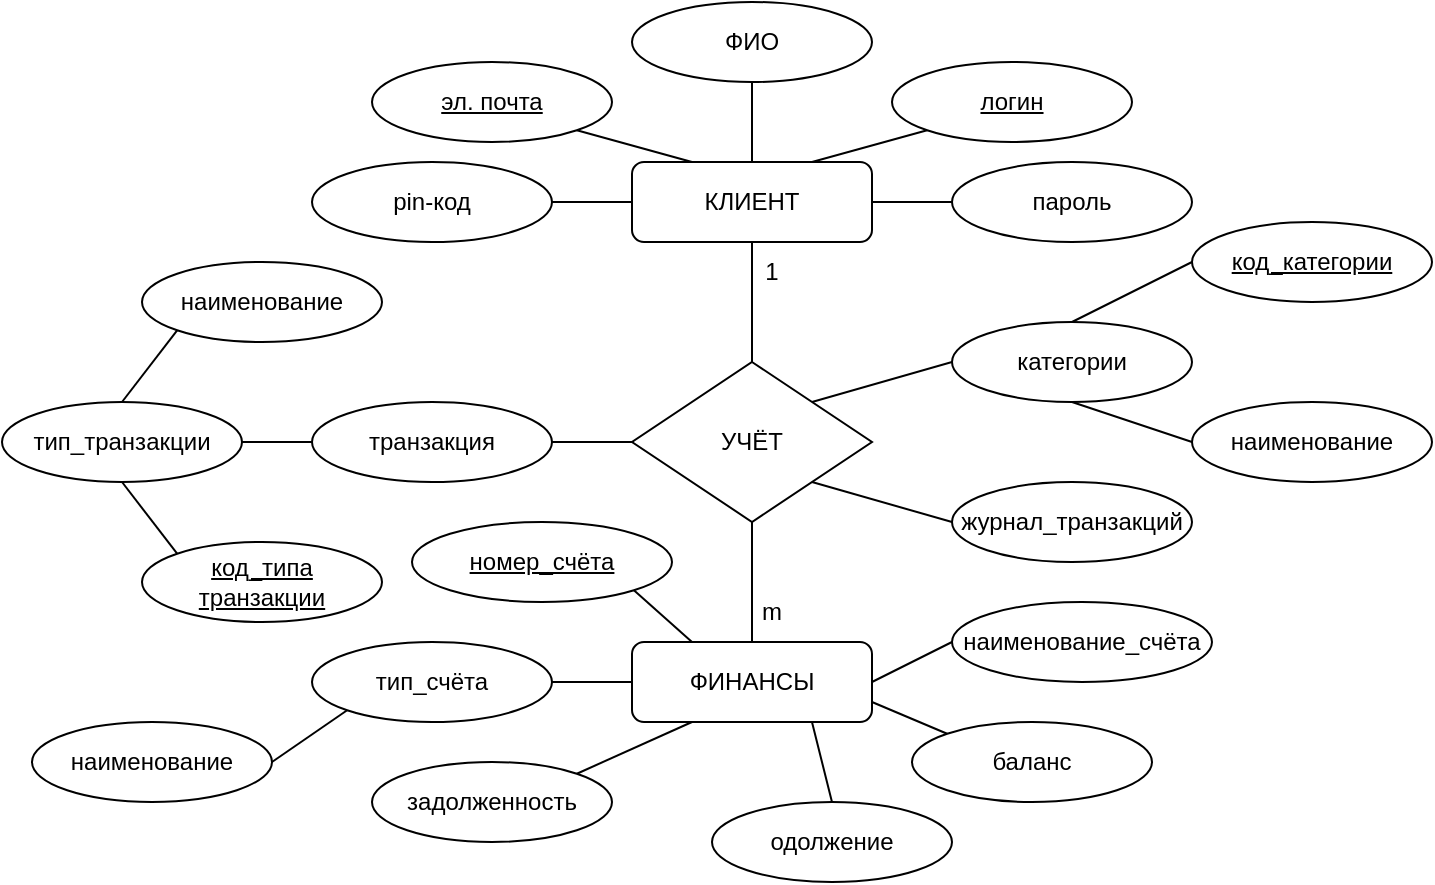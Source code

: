 <mxfile version="22.0.4" type="device">
  <diagram name="Страница — 1" id="ZCq6h6P0zEXbTGPvVUHU">
    <mxGraphModel dx="2117" dy="1737" grid="1" gridSize="10" guides="1" tooltips="1" connect="1" arrows="1" fold="1" page="1" pageScale="1" pageWidth="827" pageHeight="1169" math="0" shadow="0">
      <root>
        <mxCell id="0" />
        <mxCell id="1" parent="0" />
        <mxCell id="e3u21Hywk7B6BTD9VeC_-1" value="КЛИЕНТ" style="rounded=1;whiteSpace=wrap;html=1;" vertex="1" parent="1">
          <mxGeometry x="200" y="40" width="120" height="40" as="geometry" />
        </mxCell>
        <mxCell id="e3u21Hywk7B6BTD9VeC_-2" value="УЧЁТ" style="rhombus;whiteSpace=wrap;html=1;" vertex="1" parent="1">
          <mxGeometry x="200" y="140" width="120" height="80" as="geometry" />
        </mxCell>
        <mxCell id="e3u21Hywk7B6BTD9VeC_-3" value="ФИНАНСЫ" style="rounded=1;whiteSpace=wrap;html=1;" vertex="1" parent="1">
          <mxGeometry x="200" y="280" width="120" height="40" as="geometry" />
        </mxCell>
        <mxCell id="e3u21Hywk7B6BTD9VeC_-4" value="" style="endArrow=none;html=1;rounded=0;entryX=0.5;entryY=1;entryDx=0;entryDy=0;exitX=0.5;exitY=0;exitDx=0;exitDy=0;" edge="1" parent="1" source="e3u21Hywk7B6BTD9VeC_-2" target="e3u21Hywk7B6BTD9VeC_-1">
          <mxGeometry width="50" height="50" relative="1" as="geometry">
            <mxPoint x="180" y="150" as="sourcePoint" />
            <mxPoint x="230" y="100" as="targetPoint" />
          </mxGeometry>
        </mxCell>
        <mxCell id="e3u21Hywk7B6BTD9VeC_-5" value="" style="endArrow=none;html=1;rounded=0;exitX=0.5;exitY=1;exitDx=0;exitDy=0;entryX=0.5;entryY=0;entryDx=0;entryDy=0;" edge="1" parent="1" source="e3u21Hywk7B6BTD9VeC_-2" target="e3u21Hywk7B6BTD9VeC_-3">
          <mxGeometry width="50" height="50" relative="1" as="geometry">
            <mxPoint x="390" y="300" as="sourcePoint" />
            <mxPoint x="440" y="250" as="targetPoint" />
          </mxGeometry>
        </mxCell>
        <mxCell id="e3u21Hywk7B6BTD9VeC_-6" value="&lt;u&gt;логин&lt;/u&gt;" style="ellipse;whiteSpace=wrap;html=1;" vertex="1" parent="1">
          <mxGeometry x="330" y="-10" width="120" height="40" as="geometry" />
        </mxCell>
        <mxCell id="e3u21Hywk7B6BTD9VeC_-7" value="пароль" style="ellipse;whiteSpace=wrap;html=1;" vertex="1" parent="1">
          <mxGeometry x="360" y="40" width="120" height="40" as="geometry" />
        </mxCell>
        <mxCell id="e3u21Hywk7B6BTD9VeC_-8" value="ФИО" style="ellipse;whiteSpace=wrap;html=1;" vertex="1" parent="1">
          <mxGeometry x="200" y="-40" width="120" height="40" as="geometry" />
        </mxCell>
        <mxCell id="e3u21Hywk7B6BTD9VeC_-9" value="&lt;u&gt;эл. почта&lt;/u&gt;" style="ellipse;whiteSpace=wrap;html=1;" vertex="1" parent="1">
          <mxGeometry x="70" y="-10" width="120" height="40" as="geometry" />
        </mxCell>
        <mxCell id="e3u21Hywk7B6BTD9VeC_-10" value="pin-код" style="ellipse;whiteSpace=wrap;html=1;" vertex="1" parent="1">
          <mxGeometry x="40" y="40" width="120" height="40" as="geometry" />
        </mxCell>
        <mxCell id="e3u21Hywk7B6BTD9VeC_-11" value="" style="endArrow=none;html=1;rounded=0;entryX=0;entryY=0.5;entryDx=0;entryDy=0;exitX=1;exitY=0.5;exitDx=0;exitDy=0;" edge="1" parent="1" source="e3u21Hywk7B6BTD9VeC_-1" target="e3u21Hywk7B6BTD9VeC_-7">
          <mxGeometry width="50" height="50" relative="1" as="geometry">
            <mxPoint x="390" y="190" as="sourcePoint" />
            <mxPoint x="440" y="140" as="targetPoint" />
          </mxGeometry>
        </mxCell>
        <mxCell id="e3u21Hywk7B6BTD9VeC_-12" value="" style="endArrow=none;html=1;rounded=0;entryX=0;entryY=1;entryDx=0;entryDy=0;exitX=0.75;exitY=0;exitDx=0;exitDy=0;" edge="1" parent="1" source="e3u21Hywk7B6BTD9VeC_-1" target="e3u21Hywk7B6BTD9VeC_-6">
          <mxGeometry width="50" height="50" relative="1" as="geometry">
            <mxPoint x="390" y="190" as="sourcePoint" />
            <mxPoint x="440" y="140" as="targetPoint" />
          </mxGeometry>
        </mxCell>
        <mxCell id="e3u21Hywk7B6BTD9VeC_-13" value="" style="endArrow=none;html=1;rounded=0;exitX=0.5;exitY=1;exitDx=0;exitDy=0;entryX=0.5;entryY=0;entryDx=0;entryDy=0;" edge="1" parent="1" source="e3u21Hywk7B6BTD9VeC_-8" target="e3u21Hywk7B6BTD9VeC_-1">
          <mxGeometry width="50" height="50" relative="1" as="geometry">
            <mxPoint x="390" y="190" as="sourcePoint" />
            <mxPoint x="440" y="140" as="targetPoint" />
          </mxGeometry>
        </mxCell>
        <mxCell id="e3u21Hywk7B6BTD9VeC_-14" value="" style="endArrow=none;html=1;rounded=0;entryX=1;entryY=1;entryDx=0;entryDy=0;exitX=0.25;exitY=0;exitDx=0;exitDy=0;" edge="1" parent="1" source="e3u21Hywk7B6BTD9VeC_-1" target="e3u21Hywk7B6BTD9VeC_-9">
          <mxGeometry width="50" height="50" relative="1" as="geometry">
            <mxPoint x="390" y="190" as="sourcePoint" />
            <mxPoint x="440" y="140" as="targetPoint" />
          </mxGeometry>
        </mxCell>
        <mxCell id="e3u21Hywk7B6BTD9VeC_-15" value="" style="endArrow=none;html=1;rounded=0;exitX=1;exitY=0.5;exitDx=0;exitDy=0;entryX=0;entryY=0.5;entryDx=0;entryDy=0;" edge="1" parent="1" source="e3u21Hywk7B6BTD9VeC_-10" target="e3u21Hywk7B6BTD9VeC_-1">
          <mxGeometry width="50" height="50" relative="1" as="geometry">
            <mxPoint x="390" y="190" as="sourcePoint" />
            <mxPoint x="440" y="140" as="targetPoint" />
          </mxGeometry>
        </mxCell>
        <mxCell id="e3u21Hywk7B6BTD9VeC_-16" value="&lt;u&gt;номер_счёта&lt;/u&gt;" style="ellipse;whiteSpace=wrap;html=1;" vertex="1" parent="1">
          <mxGeometry x="90" y="220" width="130" height="40" as="geometry" />
        </mxCell>
        <mxCell id="e3u21Hywk7B6BTD9VeC_-17" value="наименование_счёта" style="ellipse;whiteSpace=wrap;html=1;" vertex="1" parent="1">
          <mxGeometry x="360" y="260" width="130" height="40" as="geometry" />
        </mxCell>
        <mxCell id="e3u21Hywk7B6BTD9VeC_-20" value="баланс" style="ellipse;whiteSpace=wrap;html=1;" vertex="1" parent="1">
          <mxGeometry x="340" y="320" width="120" height="40" as="geometry" />
        </mxCell>
        <mxCell id="e3u21Hywk7B6BTD9VeC_-21" value="тип_счёта" style="ellipse;whiteSpace=wrap;html=1;" vertex="1" parent="1">
          <mxGeometry x="40" y="280" width="120" height="40" as="geometry" />
        </mxCell>
        <mxCell id="e3u21Hywk7B6BTD9VeC_-22" value="тип_транзакции" style="ellipse;whiteSpace=wrap;html=1;" vertex="1" parent="1">
          <mxGeometry x="-115" y="160" width="120" height="40" as="geometry" />
        </mxCell>
        <mxCell id="e3u21Hywk7B6BTD9VeC_-24" value="" style="endArrow=none;html=1;rounded=0;exitX=1;exitY=1;exitDx=0;exitDy=0;entryX=0.25;entryY=0;entryDx=0;entryDy=0;" edge="1" parent="1" source="e3u21Hywk7B6BTD9VeC_-16" target="e3u21Hywk7B6BTD9VeC_-3">
          <mxGeometry width="50" height="50" relative="1" as="geometry">
            <mxPoint x="280" y="230" as="sourcePoint" />
            <mxPoint x="330" y="180" as="targetPoint" />
          </mxGeometry>
        </mxCell>
        <mxCell id="e3u21Hywk7B6BTD9VeC_-26" value="наименование" style="ellipse;whiteSpace=wrap;html=1;" vertex="1" parent="1">
          <mxGeometry x="-45" y="90" width="120" height="40" as="geometry" />
        </mxCell>
        <mxCell id="e3u21Hywk7B6BTD9VeC_-27" value="" style="endArrow=none;html=1;rounded=0;entryX=1;entryY=0.5;entryDx=0;entryDy=0;exitX=0;exitY=0.5;exitDx=0;exitDy=0;" edge="1" parent="1" target="e3u21Hywk7B6BTD9VeC_-22">
          <mxGeometry width="50" height="50" relative="1" as="geometry">
            <mxPoint x="45" y="180" as="sourcePoint" />
            <mxPoint x="175" y="180" as="targetPoint" />
          </mxGeometry>
        </mxCell>
        <mxCell id="e3u21Hywk7B6BTD9VeC_-28" value="" style="endArrow=none;html=1;rounded=0;entryX=0;entryY=1;entryDx=0;entryDy=0;exitX=0.5;exitY=0;exitDx=0;exitDy=0;" edge="1" parent="1" source="e3u21Hywk7B6BTD9VeC_-22" target="e3u21Hywk7B6BTD9VeC_-26">
          <mxGeometry width="50" height="50" relative="1" as="geometry">
            <mxPoint x="55" y="190" as="sourcePoint" />
            <mxPoint x="15" y="190" as="targetPoint" />
          </mxGeometry>
        </mxCell>
        <mxCell id="e3u21Hywk7B6BTD9VeC_-29" value="" style="endArrow=none;html=1;rounded=0;entryX=1;entryY=0.5;entryDx=0;entryDy=0;exitX=0;exitY=0.5;exitDx=0;exitDy=0;" edge="1" parent="1" source="e3u21Hywk7B6BTD9VeC_-3" target="e3u21Hywk7B6BTD9VeC_-21">
          <mxGeometry width="50" height="50" relative="1" as="geometry">
            <mxPoint x="280" y="310" as="sourcePoint" />
            <mxPoint x="330" y="260" as="targetPoint" />
          </mxGeometry>
        </mxCell>
        <mxCell id="e3u21Hywk7B6BTD9VeC_-30" value="" style="endArrow=none;html=1;rounded=0;entryX=0;entryY=0.5;entryDx=0;entryDy=0;exitX=1;exitY=0.5;exitDx=0;exitDy=0;" edge="1" parent="1" source="e3u21Hywk7B6BTD9VeC_-3" target="e3u21Hywk7B6BTD9VeC_-17">
          <mxGeometry width="50" height="50" relative="1" as="geometry">
            <mxPoint x="280" y="230" as="sourcePoint" />
            <mxPoint x="330" y="180" as="targetPoint" />
          </mxGeometry>
        </mxCell>
        <mxCell id="e3u21Hywk7B6BTD9VeC_-31" value="" style="endArrow=none;html=1;rounded=0;entryX=0;entryY=0;entryDx=0;entryDy=0;exitX=1;exitY=0.75;exitDx=0;exitDy=0;" edge="1" parent="1" source="e3u21Hywk7B6BTD9VeC_-3" target="e3u21Hywk7B6BTD9VeC_-20">
          <mxGeometry width="50" height="50" relative="1" as="geometry">
            <mxPoint x="280" y="230" as="sourcePoint" />
            <mxPoint x="330" y="180" as="targetPoint" />
          </mxGeometry>
        </mxCell>
        <mxCell id="e3u21Hywk7B6BTD9VeC_-34" value="&lt;u&gt;код_типа&lt;br&gt;транзакции&lt;/u&gt;" style="ellipse;whiteSpace=wrap;html=1;" vertex="1" parent="1">
          <mxGeometry x="-45" y="230" width="120" height="40" as="geometry" />
        </mxCell>
        <mxCell id="e3u21Hywk7B6BTD9VeC_-35" value="" style="endArrow=none;html=1;rounded=0;entryX=0.5;entryY=1;entryDx=0;entryDy=0;exitX=0;exitY=0;exitDx=0;exitDy=0;" edge="1" parent="1" source="e3u21Hywk7B6BTD9VeC_-34" target="e3u21Hywk7B6BTD9VeC_-22">
          <mxGeometry width="50" height="50" relative="1" as="geometry">
            <mxPoint x="125" y="230" as="sourcePoint" />
            <mxPoint x="175" y="180" as="targetPoint" />
          </mxGeometry>
        </mxCell>
        <mxCell id="e3u21Hywk7B6BTD9VeC_-36" value="1" style="text;html=1;strokeColor=none;fillColor=none;align=center;verticalAlign=middle;whiteSpace=wrap;rounded=0;" vertex="1" parent="1">
          <mxGeometry x="260" y="80" width="20" height="30" as="geometry" />
        </mxCell>
        <mxCell id="e3u21Hywk7B6BTD9VeC_-37" value="m" style="text;html=1;strokeColor=none;fillColor=none;align=center;verticalAlign=middle;whiteSpace=wrap;rounded=0;" vertex="1" parent="1">
          <mxGeometry x="260" y="250" width="20" height="30" as="geometry" />
        </mxCell>
        <mxCell id="e3u21Hywk7B6BTD9VeC_-38" value="категории" style="ellipse;whiteSpace=wrap;html=1;" vertex="1" parent="1">
          <mxGeometry x="360" y="120" width="120" height="40" as="geometry" />
        </mxCell>
        <mxCell id="e3u21Hywk7B6BTD9VeC_-39" value="" style="endArrow=none;html=1;rounded=0;entryX=1;entryY=0;entryDx=0;entryDy=0;exitX=0;exitY=0.5;exitDx=0;exitDy=0;" edge="1" parent="1" source="e3u21Hywk7B6BTD9VeC_-38" target="e3u21Hywk7B6BTD9VeC_-2">
          <mxGeometry width="50" height="50" relative="1" as="geometry">
            <mxPoint x="360" y="210" as="sourcePoint" />
            <mxPoint x="410" y="160" as="targetPoint" />
          </mxGeometry>
        </mxCell>
        <mxCell id="e3u21Hywk7B6BTD9VeC_-40" value="&lt;u&gt;код_категории&lt;/u&gt;" style="ellipse;whiteSpace=wrap;html=1;" vertex="1" parent="1">
          <mxGeometry x="480" y="70" width="120" height="40" as="geometry" />
        </mxCell>
        <mxCell id="e3u21Hywk7B6BTD9VeC_-41" value="наименование" style="ellipse;whiteSpace=wrap;html=1;" vertex="1" parent="1">
          <mxGeometry x="480" y="160" width="120" height="40" as="geometry" />
        </mxCell>
        <mxCell id="e3u21Hywk7B6BTD9VeC_-43" value="" style="endArrow=none;html=1;rounded=0;entryX=0;entryY=0.5;entryDx=0;entryDy=0;exitX=0.5;exitY=0;exitDx=0;exitDy=0;" edge="1" parent="1" source="e3u21Hywk7B6BTD9VeC_-38" target="e3u21Hywk7B6BTD9VeC_-40">
          <mxGeometry width="50" height="50" relative="1" as="geometry">
            <mxPoint x="360" y="170" as="sourcePoint" />
            <mxPoint x="410" y="120" as="targetPoint" />
          </mxGeometry>
        </mxCell>
        <mxCell id="e3u21Hywk7B6BTD9VeC_-45" value="наименование" style="ellipse;whiteSpace=wrap;html=1;" vertex="1" parent="1">
          <mxGeometry x="-100" y="320" width="120" height="40" as="geometry" />
        </mxCell>
        <mxCell id="e3u21Hywk7B6BTD9VeC_-46" value="" style="endArrow=none;html=1;rounded=0;entryX=0;entryY=1;entryDx=0;entryDy=0;exitX=1;exitY=0.5;exitDx=0;exitDy=0;" edge="1" parent="1" source="e3u21Hywk7B6BTD9VeC_-45" target="e3u21Hywk7B6BTD9VeC_-21">
          <mxGeometry width="50" height="50" relative="1" as="geometry">
            <mxPoint x="360" y="360" as="sourcePoint" />
            <mxPoint x="410" y="310" as="targetPoint" />
          </mxGeometry>
        </mxCell>
        <mxCell id="e3u21Hywk7B6BTD9VeC_-47" value="" style="endArrow=none;html=1;rounded=0;entryX=0;entryY=0.5;entryDx=0;entryDy=0;exitX=0.5;exitY=1;exitDx=0;exitDy=0;" edge="1" parent="1" source="e3u21Hywk7B6BTD9VeC_-38" target="e3u21Hywk7B6BTD9VeC_-41">
          <mxGeometry width="50" height="50" relative="1" as="geometry">
            <mxPoint x="360" y="250" as="sourcePoint" />
            <mxPoint x="410" y="200" as="targetPoint" />
          </mxGeometry>
        </mxCell>
        <mxCell id="e3u21Hywk7B6BTD9VeC_-48" value="журнал_транзакций" style="ellipse;whiteSpace=wrap;html=1;" vertex="1" parent="1">
          <mxGeometry x="360" y="200" width="120" height="40" as="geometry" />
        </mxCell>
        <mxCell id="e3u21Hywk7B6BTD9VeC_-49" value="" style="endArrow=none;html=1;rounded=0;exitX=0;exitY=0.5;exitDx=0;exitDy=0;entryX=1;entryY=1;entryDx=0;entryDy=0;" edge="1" parent="1" source="e3u21Hywk7B6BTD9VeC_-48" target="e3u21Hywk7B6BTD9VeC_-2">
          <mxGeometry width="50" height="50" relative="1" as="geometry">
            <mxPoint x="270" y="210" as="sourcePoint" />
            <mxPoint x="320" y="160" as="targetPoint" />
          </mxGeometry>
        </mxCell>
        <mxCell id="e3u21Hywk7B6BTD9VeC_-50" value="задолженность" style="ellipse;whiteSpace=wrap;html=1;" vertex="1" parent="1">
          <mxGeometry x="70" y="340" width="120" height="40" as="geometry" />
        </mxCell>
        <mxCell id="e3u21Hywk7B6BTD9VeC_-51" value="одолжение" style="ellipse;whiteSpace=wrap;html=1;" vertex="1" parent="1">
          <mxGeometry x="240" y="360" width="120" height="40" as="geometry" />
        </mxCell>
        <mxCell id="e3u21Hywk7B6BTD9VeC_-52" value="" style="endArrow=none;html=1;rounded=0;exitX=1;exitY=0;exitDx=0;exitDy=0;entryX=0.25;entryY=1;entryDx=0;entryDy=0;" edge="1" parent="1" source="e3u21Hywk7B6BTD9VeC_-50" target="e3u21Hywk7B6BTD9VeC_-3">
          <mxGeometry width="50" height="50" relative="1" as="geometry">
            <mxPoint x="270" y="300" as="sourcePoint" />
            <mxPoint x="320" y="250" as="targetPoint" />
          </mxGeometry>
        </mxCell>
        <mxCell id="e3u21Hywk7B6BTD9VeC_-53" value="" style="endArrow=none;html=1;rounded=0;exitX=0.5;exitY=0;exitDx=0;exitDy=0;entryX=0.75;entryY=1;entryDx=0;entryDy=0;" edge="1" parent="1" source="e3u21Hywk7B6BTD9VeC_-51" target="e3u21Hywk7B6BTD9VeC_-3">
          <mxGeometry width="50" height="50" relative="1" as="geometry">
            <mxPoint x="270" y="300" as="sourcePoint" />
            <mxPoint x="320" y="250" as="targetPoint" />
          </mxGeometry>
        </mxCell>
        <mxCell id="e3u21Hywk7B6BTD9VeC_-54" value="транзакция" style="ellipse;whiteSpace=wrap;html=1;" vertex="1" parent="1">
          <mxGeometry x="40" y="160" width="120" height="40" as="geometry" />
        </mxCell>
        <mxCell id="e3u21Hywk7B6BTD9VeC_-55" value="" style="endArrow=none;html=1;rounded=0;entryX=0;entryY=0.5;entryDx=0;entryDy=0;exitX=1;exitY=0.5;exitDx=0;exitDy=0;" edge="1" parent="1" source="e3u21Hywk7B6BTD9VeC_-54" target="e3u21Hywk7B6BTD9VeC_-2">
          <mxGeometry width="50" height="50" relative="1" as="geometry">
            <mxPoint x="210" y="220" as="sourcePoint" />
            <mxPoint x="260" y="170" as="targetPoint" />
          </mxGeometry>
        </mxCell>
      </root>
    </mxGraphModel>
  </diagram>
</mxfile>
